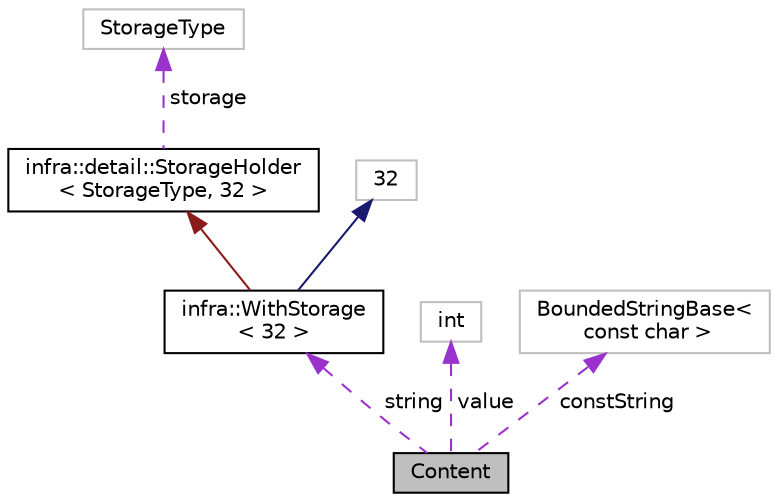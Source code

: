 digraph "Content"
{
 // INTERACTIVE_SVG=YES
  edge [fontname="Helvetica",fontsize="10",labelfontname="Helvetica",labelfontsize="10"];
  node [fontname="Helvetica",fontsize="10",shape=record];
  Node1 [label="Content",height=0.2,width=0.4,color="black", fillcolor="grey75", style="filled", fontcolor="black"];
  Node2 -> Node1 [dir="back",color="darkorchid3",fontsize="10",style="dashed",label=" string" ,fontname="Helvetica"];
  Node2 [label="infra::WithStorage\l\< 32 \>",height=0.2,width=0.4,color="black", fillcolor="white", style="filled",URL="$d2/d40/classinfra_1_1_with_storage.html"];
  Node3 -> Node2 [dir="back",color="firebrick4",fontsize="10",style="solid",fontname="Helvetica"];
  Node3 [label="infra::detail::StorageHolder\l\< StorageType, 32 \>",height=0.2,width=0.4,color="black", fillcolor="white", style="filled",URL="$d9/d00/classinfra_1_1detail_1_1_storage_holder.html"];
  Node4 -> Node3 [dir="back",color="darkorchid3",fontsize="10",style="dashed",label=" storage" ,fontname="Helvetica"];
  Node4 [label="StorageType",height=0.2,width=0.4,color="grey75", fillcolor="white", style="filled"];
  Node5 -> Node2 [dir="back",color="midnightblue",fontsize="10",style="solid",fontname="Helvetica"];
  Node5 [label="32",height=0.2,width=0.4,color="grey75", fillcolor="white", style="filled"];
  Node6 -> Node1 [dir="back",color="darkorchid3",fontsize="10",style="dashed",label=" value" ,fontname="Helvetica"];
  Node6 [label="int",height=0.2,width=0.4,color="grey75", fillcolor="white", style="filled"];
  Node7 -> Node1 [dir="back",color="darkorchid3",fontsize="10",style="dashed",label=" constString" ,fontname="Helvetica"];
  Node7 [label="BoundedStringBase\<\l const char \>",height=0.2,width=0.4,color="grey75", fillcolor="white", style="filled"];
}
